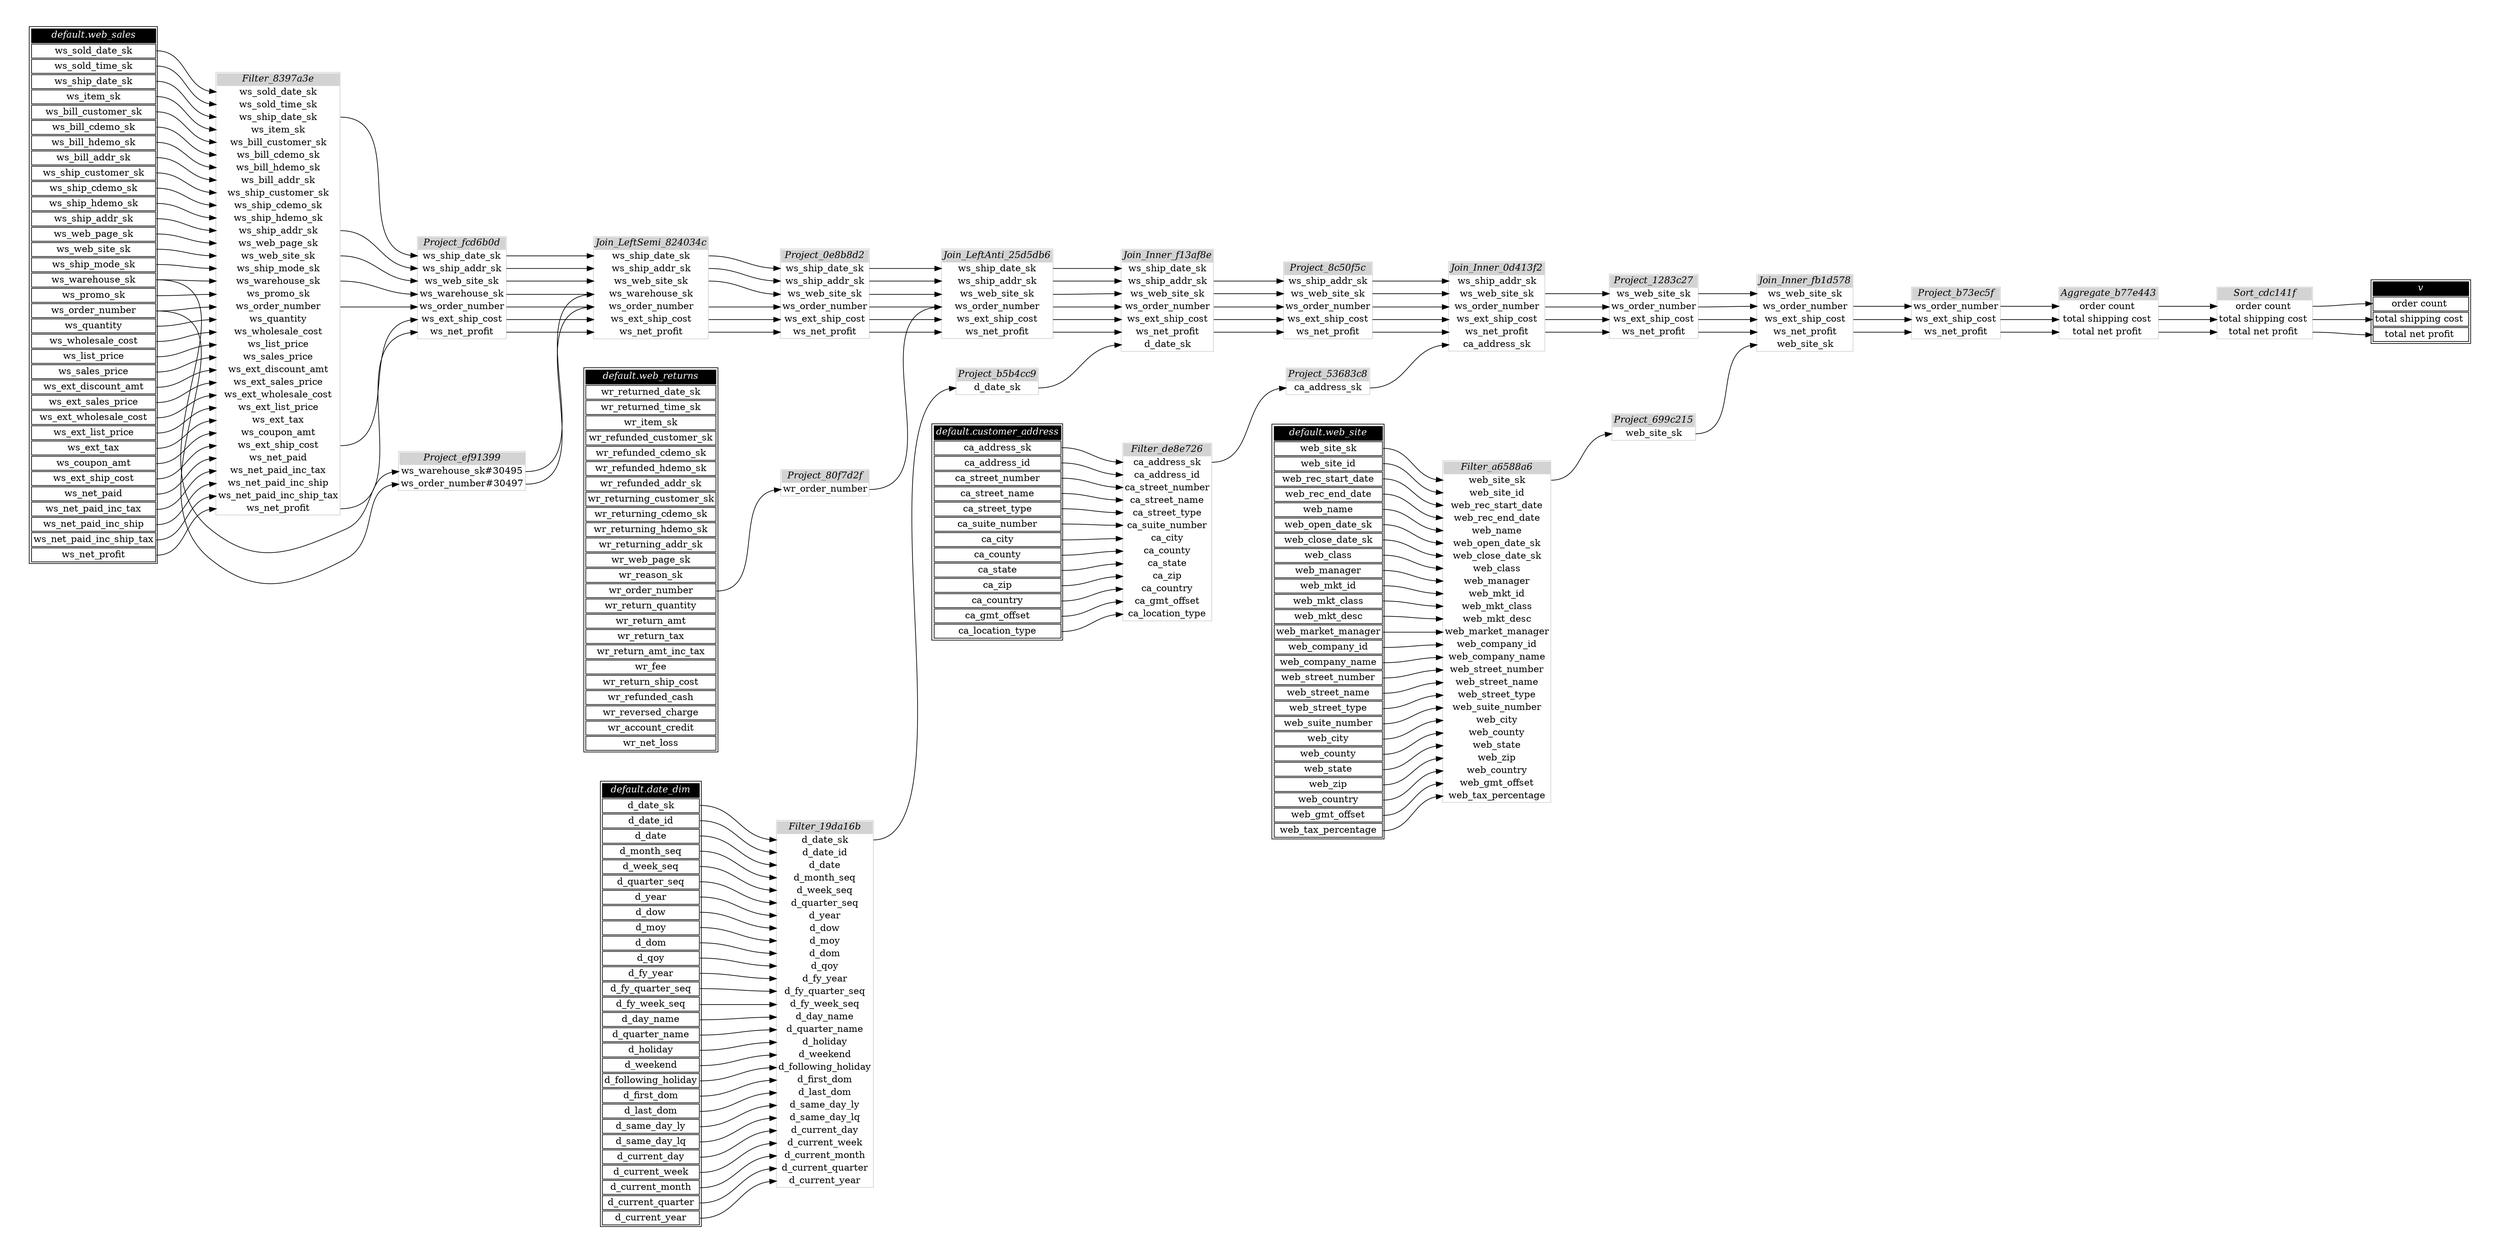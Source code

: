 // Automatically generated by TPCDSFlowTestSuite


digraph {
  graph [pad="0.5" nodesep="0.5" ranksep="1" fontname="Helvetica" rankdir=LR];
  node [shape=plaintext]

  
"Aggregate_b77e443" [label=<
<table color="lightgray" border="1" cellborder="0" cellspacing="0">
  <tr><td bgcolor="lightgray" port="nodeName"><i>Aggregate_b77e443</i></td></tr>
  <tr><td port="0">order count </td></tr>
<tr><td port="1">total shipping cost </td></tr>
<tr><td port="2">total net profit </td></tr>
</table>>];
     

"Filter_19da16b" [label=<
<table color="lightgray" border="1" cellborder="0" cellspacing="0">
  <tr><td bgcolor="lightgray" port="nodeName"><i>Filter_19da16b</i></td></tr>
  <tr><td port="0">d_date_sk</td></tr>
<tr><td port="1">d_date_id</td></tr>
<tr><td port="2">d_date</td></tr>
<tr><td port="3">d_month_seq</td></tr>
<tr><td port="4">d_week_seq</td></tr>
<tr><td port="5">d_quarter_seq</td></tr>
<tr><td port="6">d_year</td></tr>
<tr><td port="7">d_dow</td></tr>
<tr><td port="8">d_moy</td></tr>
<tr><td port="9">d_dom</td></tr>
<tr><td port="10">d_qoy</td></tr>
<tr><td port="11">d_fy_year</td></tr>
<tr><td port="12">d_fy_quarter_seq</td></tr>
<tr><td port="13">d_fy_week_seq</td></tr>
<tr><td port="14">d_day_name</td></tr>
<tr><td port="15">d_quarter_name</td></tr>
<tr><td port="16">d_holiday</td></tr>
<tr><td port="17">d_weekend</td></tr>
<tr><td port="18">d_following_holiday</td></tr>
<tr><td port="19">d_first_dom</td></tr>
<tr><td port="20">d_last_dom</td></tr>
<tr><td port="21">d_same_day_ly</td></tr>
<tr><td port="22">d_same_day_lq</td></tr>
<tr><td port="23">d_current_day</td></tr>
<tr><td port="24">d_current_week</td></tr>
<tr><td port="25">d_current_month</td></tr>
<tr><td port="26">d_current_quarter</td></tr>
<tr><td port="27">d_current_year</td></tr>
</table>>];
     

"Filter_8397a3e" [label=<
<table color="lightgray" border="1" cellborder="0" cellspacing="0">
  <tr><td bgcolor="lightgray" port="nodeName"><i>Filter_8397a3e</i></td></tr>
  <tr><td port="0">ws_sold_date_sk</td></tr>
<tr><td port="1">ws_sold_time_sk</td></tr>
<tr><td port="2">ws_ship_date_sk</td></tr>
<tr><td port="3">ws_item_sk</td></tr>
<tr><td port="4">ws_bill_customer_sk</td></tr>
<tr><td port="5">ws_bill_cdemo_sk</td></tr>
<tr><td port="6">ws_bill_hdemo_sk</td></tr>
<tr><td port="7">ws_bill_addr_sk</td></tr>
<tr><td port="8">ws_ship_customer_sk</td></tr>
<tr><td port="9">ws_ship_cdemo_sk</td></tr>
<tr><td port="10">ws_ship_hdemo_sk</td></tr>
<tr><td port="11">ws_ship_addr_sk</td></tr>
<tr><td port="12">ws_web_page_sk</td></tr>
<tr><td port="13">ws_web_site_sk</td></tr>
<tr><td port="14">ws_ship_mode_sk</td></tr>
<tr><td port="15">ws_warehouse_sk</td></tr>
<tr><td port="16">ws_promo_sk</td></tr>
<tr><td port="17">ws_order_number</td></tr>
<tr><td port="18">ws_quantity</td></tr>
<tr><td port="19">ws_wholesale_cost</td></tr>
<tr><td port="20">ws_list_price</td></tr>
<tr><td port="21">ws_sales_price</td></tr>
<tr><td port="22">ws_ext_discount_amt</td></tr>
<tr><td port="23">ws_ext_sales_price</td></tr>
<tr><td port="24">ws_ext_wholesale_cost</td></tr>
<tr><td port="25">ws_ext_list_price</td></tr>
<tr><td port="26">ws_ext_tax</td></tr>
<tr><td port="27">ws_coupon_amt</td></tr>
<tr><td port="28">ws_ext_ship_cost</td></tr>
<tr><td port="29">ws_net_paid</td></tr>
<tr><td port="30">ws_net_paid_inc_tax</td></tr>
<tr><td port="31">ws_net_paid_inc_ship</td></tr>
<tr><td port="32">ws_net_paid_inc_ship_tax</td></tr>
<tr><td port="33">ws_net_profit</td></tr>
</table>>];
     

"Filter_a6588a6" [label=<
<table color="lightgray" border="1" cellborder="0" cellspacing="0">
  <tr><td bgcolor="lightgray" port="nodeName"><i>Filter_a6588a6</i></td></tr>
  <tr><td port="0">web_site_sk</td></tr>
<tr><td port="1">web_site_id</td></tr>
<tr><td port="2">web_rec_start_date</td></tr>
<tr><td port="3">web_rec_end_date</td></tr>
<tr><td port="4">web_name</td></tr>
<tr><td port="5">web_open_date_sk</td></tr>
<tr><td port="6">web_close_date_sk</td></tr>
<tr><td port="7">web_class</td></tr>
<tr><td port="8">web_manager</td></tr>
<tr><td port="9">web_mkt_id</td></tr>
<tr><td port="10">web_mkt_class</td></tr>
<tr><td port="11">web_mkt_desc</td></tr>
<tr><td port="12">web_market_manager</td></tr>
<tr><td port="13">web_company_id</td></tr>
<tr><td port="14">web_company_name</td></tr>
<tr><td port="15">web_street_number</td></tr>
<tr><td port="16">web_street_name</td></tr>
<tr><td port="17">web_street_type</td></tr>
<tr><td port="18">web_suite_number</td></tr>
<tr><td port="19">web_city</td></tr>
<tr><td port="20">web_county</td></tr>
<tr><td port="21">web_state</td></tr>
<tr><td port="22">web_zip</td></tr>
<tr><td port="23">web_country</td></tr>
<tr><td port="24">web_gmt_offset</td></tr>
<tr><td port="25">web_tax_percentage</td></tr>
</table>>];
     

"Filter_de8e726" [label=<
<table color="lightgray" border="1" cellborder="0" cellspacing="0">
  <tr><td bgcolor="lightgray" port="nodeName"><i>Filter_de8e726</i></td></tr>
  <tr><td port="0">ca_address_sk</td></tr>
<tr><td port="1">ca_address_id</td></tr>
<tr><td port="2">ca_street_number</td></tr>
<tr><td port="3">ca_street_name</td></tr>
<tr><td port="4">ca_street_type</td></tr>
<tr><td port="5">ca_suite_number</td></tr>
<tr><td port="6">ca_city</td></tr>
<tr><td port="7">ca_county</td></tr>
<tr><td port="8">ca_state</td></tr>
<tr><td port="9">ca_zip</td></tr>
<tr><td port="10">ca_country</td></tr>
<tr><td port="11">ca_gmt_offset</td></tr>
<tr><td port="12">ca_location_type</td></tr>
</table>>];
     

"Join_Inner_0d413f2" [label=<
<table color="lightgray" border="1" cellborder="0" cellspacing="0">
  <tr><td bgcolor="lightgray" port="nodeName"><i>Join_Inner_0d413f2</i></td></tr>
  <tr><td port="0">ws_ship_addr_sk</td></tr>
<tr><td port="1">ws_web_site_sk</td></tr>
<tr><td port="2">ws_order_number</td></tr>
<tr><td port="3">ws_ext_ship_cost</td></tr>
<tr><td port="4">ws_net_profit</td></tr>
<tr><td port="5">ca_address_sk</td></tr>
</table>>];
     

"Join_Inner_f13af8e" [label=<
<table color="lightgray" border="1" cellborder="0" cellspacing="0">
  <tr><td bgcolor="lightgray" port="nodeName"><i>Join_Inner_f13af8e</i></td></tr>
  <tr><td port="0">ws_ship_date_sk</td></tr>
<tr><td port="1">ws_ship_addr_sk</td></tr>
<tr><td port="2">ws_web_site_sk</td></tr>
<tr><td port="3">ws_order_number</td></tr>
<tr><td port="4">ws_ext_ship_cost</td></tr>
<tr><td port="5">ws_net_profit</td></tr>
<tr><td port="6">d_date_sk</td></tr>
</table>>];
     

"Join_Inner_fb1d578" [label=<
<table color="lightgray" border="1" cellborder="0" cellspacing="0">
  <tr><td bgcolor="lightgray" port="nodeName"><i>Join_Inner_fb1d578</i></td></tr>
  <tr><td port="0">ws_web_site_sk</td></tr>
<tr><td port="1">ws_order_number</td></tr>
<tr><td port="2">ws_ext_ship_cost</td></tr>
<tr><td port="3">ws_net_profit</td></tr>
<tr><td port="4">web_site_sk</td></tr>
</table>>];
     

"Join_LeftAnti_25d5db6" [label=<
<table color="lightgray" border="1" cellborder="0" cellspacing="0">
  <tr><td bgcolor="lightgray" port="nodeName"><i>Join_LeftAnti_25d5db6</i></td></tr>
  <tr><td port="0">ws_ship_date_sk</td></tr>
<tr><td port="1">ws_ship_addr_sk</td></tr>
<tr><td port="2">ws_web_site_sk</td></tr>
<tr><td port="3">ws_order_number</td></tr>
<tr><td port="4">ws_ext_ship_cost</td></tr>
<tr><td port="5">ws_net_profit</td></tr>
</table>>];
     

"Join_LeftSemi_824034c" [label=<
<table color="lightgray" border="1" cellborder="0" cellspacing="0">
  <tr><td bgcolor="lightgray" port="nodeName"><i>Join_LeftSemi_824034c</i></td></tr>
  <tr><td port="0">ws_ship_date_sk</td></tr>
<tr><td port="1">ws_ship_addr_sk</td></tr>
<tr><td port="2">ws_web_site_sk</td></tr>
<tr><td port="3">ws_warehouse_sk</td></tr>
<tr><td port="4">ws_order_number</td></tr>
<tr><td port="5">ws_ext_ship_cost</td></tr>
<tr><td port="6">ws_net_profit</td></tr>
</table>>];
     

"Project_0e8b8d2" [label=<
<table color="lightgray" border="1" cellborder="0" cellspacing="0">
  <tr><td bgcolor="lightgray" port="nodeName"><i>Project_0e8b8d2</i></td></tr>
  <tr><td port="0">ws_ship_date_sk</td></tr>
<tr><td port="1">ws_ship_addr_sk</td></tr>
<tr><td port="2">ws_web_site_sk</td></tr>
<tr><td port="3">ws_order_number</td></tr>
<tr><td port="4">ws_ext_ship_cost</td></tr>
<tr><td port="5">ws_net_profit</td></tr>
</table>>];
     

"Project_1283c27" [label=<
<table color="lightgray" border="1" cellborder="0" cellspacing="0">
  <tr><td bgcolor="lightgray" port="nodeName"><i>Project_1283c27</i></td></tr>
  <tr><td port="0">ws_web_site_sk</td></tr>
<tr><td port="1">ws_order_number</td></tr>
<tr><td port="2">ws_ext_ship_cost</td></tr>
<tr><td port="3">ws_net_profit</td></tr>
</table>>];
     

"Project_53683c8" [label=<
<table color="lightgray" border="1" cellborder="0" cellspacing="0">
  <tr><td bgcolor="lightgray" port="nodeName"><i>Project_53683c8</i></td></tr>
  <tr><td port="0">ca_address_sk</td></tr>
</table>>];
     

"Project_699c215" [label=<
<table color="lightgray" border="1" cellborder="0" cellspacing="0">
  <tr><td bgcolor="lightgray" port="nodeName"><i>Project_699c215</i></td></tr>
  <tr><td port="0">web_site_sk</td></tr>
</table>>];
     

"Project_80f7d2f" [label=<
<table color="lightgray" border="1" cellborder="0" cellspacing="0">
  <tr><td bgcolor="lightgray" port="nodeName"><i>Project_80f7d2f</i></td></tr>
  <tr><td port="0">wr_order_number</td></tr>
</table>>];
     

"Project_8c50f5c" [label=<
<table color="lightgray" border="1" cellborder="0" cellspacing="0">
  <tr><td bgcolor="lightgray" port="nodeName"><i>Project_8c50f5c</i></td></tr>
  <tr><td port="0">ws_ship_addr_sk</td></tr>
<tr><td port="1">ws_web_site_sk</td></tr>
<tr><td port="2">ws_order_number</td></tr>
<tr><td port="3">ws_ext_ship_cost</td></tr>
<tr><td port="4">ws_net_profit</td></tr>
</table>>];
     

"Project_b5b4cc9" [label=<
<table color="lightgray" border="1" cellborder="0" cellspacing="0">
  <tr><td bgcolor="lightgray" port="nodeName"><i>Project_b5b4cc9</i></td></tr>
  <tr><td port="0">d_date_sk</td></tr>
</table>>];
     

"Project_b73ec5f" [label=<
<table color="lightgray" border="1" cellborder="0" cellspacing="0">
  <tr><td bgcolor="lightgray" port="nodeName"><i>Project_b73ec5f</i></td></tr>
  <tr><td port="0">ws_order_number</td></tr>
<tr><td port="1">ws_ext_ship_cost</td></tr>
<tr><td port="2">ws_net_profit</td></tr>
</table>>];
     

"Project_ef91399" [label=<
<table color="lightgray" border="1" cellborder="0" cellspacing="0">
  <tr><td bgcolor="lightgray" port="nodeName"><i>Project_ef91399</i></td></tr>
  <tr><td port="0">ws_warehouse_sk#30495</td></tr>
<tr><td port="1">ws_order_number#30497</td></tr>
</table>>];
     

"Project_fcd6b0d" [label=<
<table color="lightgray" border="1" cellborder="0" cellspacing="0">
  <tr><td bgcolor="lightgray" port="nodeName"><i>Project_fcd6b0d</i></td></tr>
  <tr><td port="0">ws_ship_date_sk</td></tr>
<tr><td port="1">ws_ship_addr_sk</td></tr>
<tr><td port="2">ws_web_site_sk</td></tr>
<tr><td port="3">ws_warehouse_sk</td></tr>
<tr><td port="4">ws_order_number</td></tr>
<tr><td port="5">ws_ext_ship_cost</td></tr>
<tr><td port="6">ws_net_profit</td></tr>
</table>>];
     

"Sort_cdc141f" [label=<
<table color="lightgray" border="1" cellborder="0" cellspacing="0">
  <tr><td bgcolor="lightgray" port="nodeName"><i>Sort_cdc141f</i></td></tr>
  <tr><td port="0">order count </td></tr>
<tr><td port="1">total shipping cost </td></tr>
<tr><td port="2">total net profit </td></tr>
</table>>];
     

"default.customer_address" [color="black" label=<
<table>
  <tr><td bgcolor="black" port="nodeName"><i><font color="white">default.customer_address</font></i></td></tr>
  <tr><td port="0">ca_address_sk</td></tr>
<tr><td port="1">ca_address_id</td></tr>
<tr><td port="2">ca_street_number</td></tr>
<tr><td port="3">ca_street_name</td></tr>
<tr><td port="4">ca_street_type</td></tr>
<tr><td port="5">ca_suite_number</td></tr>
<tr><td port="6">ca_city</td></tr>
<tr><td port="7">ca_county</td></tr>
<tr><td port="8">ca_state</td></tr>
<tr><td port="9">ca_zip</td></tr>
<tr><td port="10">ca_country</td></tr>
<tr><td port="11">ca_gmt_offset</td></tr>
<tr><td port="12">ca_location_type</td></tr>
</table>>];
     

"default.date_dim" [color="black" label=<
<table>
  <tr><td bgcolor="black" port="nodeName"><i><font color="white">default.date_dim</font></i></td></tr>
  <tr><td port="0">d_date_sk</td></tr>
<tr><td port="1">d_date_id</td></tr>
<tr><td port="2">d_date</td></tr>
<tr><td port="3">d_month_seq</td></tr>
<tr><td port="4">d_week_seq</td></tr>
<tr><td port="5">d_quarter_seq</td></tr>
<tr><td port="6">d_year</td></tr>
<tr><td port="7">d_dow</td></tr>
<tr><td port="8">d_moy</td></tr>
<tr><td port="9">d_dom</td></tr>
<tr><td port="10">d_qoy</td></tr>
<tr><td port="11">d_fy_year</td></tr>
<tr><td port="12">d_fy_quarter_seq</td></tr>
<tr><td port="13">d_fy_week_seq</td></tr>
<tr><td port="14">d_day_name</td></tr>
<tr><td port="15">d_quarter_name</td></tr>
<tr><td port="16">d_holiday</td></tr>
<tr><td port="17">d_weekend</td></tr>
<tr><td port="18">d_following_holiday</td></tr>
<tr><td port="19">d_first_dom</td></tr>
<tr><td port="20">d_last_dom</td></tr>
<tr><td port="21">d_same_day_ly</td></tr>
<tr><td port="22">d_same_day_lq</td></tr>
<tr><td port="23">d_current_day</td></tr>
<tr><td port="24">d_current_week</td></tr>
<tr><td port="25">d_current_month</td></tr>
<tr><td port="26">d_current_quarter</td></tr>
<tr><td port="27">d_current_year</td></tr>
</table>>];
     

"default.web_returns" [color="black" label=<
<table>
  <tr><td bgcolor="black" port="nodeName"><i><font color="white">default.web_returns</font></i></td></tr>
  <tr><td port="0">wr_returned_date_sk</td></tr>
<tr><td port="1">wr_returned_time_sk</td></tr>
<tr><td port="2">wr_item_sk</td></tr>
<tr><td port="3">wr_refunded_customer_sk</td></tr>
<tr><td port="4">wr_refunded_cdemo_sk</td></tr>
<tr><td port="5">wr_refunded_hdemo_sk</td></tr>
<tr><td port="6">wr_refunded_addr_sk</td></tr>
<tr><td port="7">wr_returning_customer_sk</td></tr>
<tr><td port="8">wr_returning_cdemo_sk</td></tr>
<tr><td port="9">wr_returning_hdemo_sk</td></tr>
<tr><td port="10">wr_returning_addr_sk</td></tr>
<tr><td port="11">wr_web_page_sk</td></tr>
<tr><td port="12">wr_reason_sk</td></tr>
<tr><td port="13">wr_order_number</td></tr>
<tr><td port="14">wr_return_quantity</td></tr>
<tr><td port="15">wr_return_amt</td></tr>
<tr><td port="16">wr_return_tax</td></tr>
<tr><td port="17">wr_return_amt_inc_tax</td></tr>
<tr><td port="18">wr_fee</td></tr>
<tr><td port="19">wr_return_ship_cost</td></tr>
<tr><td port="20">wr_refunded_cash</td></tr>
<tr><td port="21">wr_reversed_charge</td></tr>
<tr><td port="22">wr_account_credit</td></tr>
<tr><td port="23">wr_net_loss</td></tr>
</table>>];
     

"default.web_sales" [color="black" label=<
<table>
  <tr><td bgcolor="black" port="nodeName"><i><font color="white">default.web_sales</font></i></td></tr>
  <tr><td port="0">ws_sold_date_sk</td></tr>
<tr><td port="1">ws_sold_time_sk</td></tr>
<tr><td port="2">ws_ship_date_sk</td></tr>
<tr><td port="3">ws_item_sk</td></tr>
<tr><td port="4">ws_bill_customer_sk</td></tr>
<tr><td port="5">ws_bill_cdemo_sk</td></tr>
<tr><td port="6">ws_bill_hdemo_sk</td></tr>
<tr><td port="7">ws_bill_addr_sk</td></tr>
<tr><td port="8">ws_ship_customer_sk</td></tr>
<tr><td port="9">ws_ship_cdemo_sk</td></tr>
<tr><td port="10">ws_ship_hdemo_sk</td></tr>
<tr><td port="11">ws_ship_addr_sk</td></tr>
<tr><td port="12">ws_web_page_sk</td></tr>
<tr><td port="13">ws_web_site_sk</td></tr>
<tr><td port="14">ws_ship_mode_sk</td></tr>
<tr><td port="15">ws_warehouse_sk</td></tr>
<tr><td port="16">ws_promo_sk</td></tr>
<tr><td port="17">ws_order_number</td></tr>
<tr><td port="18">ws_quantity</td></tr>
<tr><td port="19">ws_wholesale_cost</td></tr>
<tr><td port="20">ws_list_price</td></tr>
<tr><td port="21">ws_sales_price</td></tr>
<tr><td port="22">ws_ext_discount_amt</td></tr>
<tr><td port="23">ws_ext_sales_price</td></tr>
<tr><td port="24">ws_ext_wholesale_cost</td></tr>
<tr><td port="25">ws_ext_list_price</td></tr>
<tr><td port="26">ws_ext_tax</td></tr>
<tr><td port="27">ws_coupon_amt</td></tr>
<tr><td port="28">ws_ext_ship_cost</td></tr>
<tr><td port="29">ws_net_paid</td></tr>
<tr><td port="30">ws_net_paid_inc_tax</td></tr>
<tr><td port="31">ws_net_paid_inc_ship</td></tr>
<tr><td port="32">ws_net_paid_inc_ship_tax</td></tr>
<tr><td port="33">ws_net_profit</td></tr>
</table>>];
     

"default.web_site" [color="black" label=<
<table>
  <tr><td bgcolor="black" port="nodeName"><i><font color="white">default.web_site</font></i></td></tr>
  <tr><td port="0">web_site_sk</td></tr>
<tr><td port="1">web_site_id</td></tr>
<tr><td port="2">web_rec_start_date</td></tr>
<tr><td port="3">web_rec_end_date</td></tr>
<tr><td port="4">web_name</td></tr>
<tr><td port="5">web_open_date_sk</td></tr>
<tr><td port="6">web_close_date_sk</td></tr>
<tr><td port="7">web_class</td></tr>
<tr><td port="8">web_manager</td></tr>
<tr><td port="9">web_mkt_id</td></tr>
<tr><td port="10">web_mkt_class</td></tr>
<tr><td port="11">web_mkt_desc</td></tr>
<tr><td port="12">web_market_manager</td></tr>
<tr><td port="13">web_company_id</td></tr>
<tr><td port="14">web_company_name</td></tr>
<tr><td port="15">web_street_number</td></tr>
<tr><td port="16">web_street_name</td></tr>
<tr><td port="17">web_street_type</td></tr>
<tr><td port="18">web_suite_number</td></tr>
<tr><td port="19">web_city</td></tr>
<tr><td port="20">web_county</td></tr>
<tr><td port="21">web_state</td></tr>
<tr><td port="22">web_zip</td></tr>
<tr><td port="23">web_country</td></tr>
<tr><td port="24">web_gmt_offset</td></tr>
<tr><td port="25">web_tax_percentage</td></tr>
</table>>];
     

"v" [color="black" label=<
<table>
  <tr><td bgcolor="black" port="nodeName"><i><font color="white">v</font></i></td></tr>
  <tr><td port="0">order count </td></tr>
<tr><td port="1">total shipping cost </td></tr>
<tr><td port="2">total net profit </td></tr>
</table>>];
     
  "Aggregate_b77e443":0 -> "Sort_cdc141f":0;
"Aggregate_b77e443":1 -> "Sort_cdc141f":1;
"Aggregate_b77e443":2 -> "Sort_cdc141f":2;
"Filter_19da16b":0 -> "Project_b5b4cc9":0;
"Filter_8397a3e":11 -> "Project_fcd6b0d":1;
"Filter_8397a3e":13 -> "Project_fcd6b0d":2;
"Filter_8397a3e":15 -> "Project_fcd6b0d":3;
"Filter_8397a3e":17 -> "Project_fcd6b0d":4;
"Filter_8397a3e":2 -> "Project_fcd6b0d":0;
"Filter_8397a3e":28 -> "Project_fcd6b0d":5;
"Filter_8397a3e":33 -> "Project_fcd6b0d":6;
"Filter_a6588a6":0 -> "Project_699c215":0;
"Filter_de8e726":0 -> "Project_53683c8":0;
"Join_Inner_0d413f2":1 -> "Project_1283c27":0;
"Join_Inner_0d413f2":2 -> "Project_1283c27":1;
"Join_Inner_0d413f2":3 -> "Project_1283c27":2;
"Join_Inner_0d413f2":4 -> "Project_1283c27":3;
"Join_Inner_f13af8e":1 -> "Project_8c50f5c":0;
"Join_Inner_f13af8e":2 -> "Project_8c50f5c":1;
"Join_Inner_f13af8e":3 -> "Project_8c50f5c":2;
"Join_Inner_f13af8e":4 -> "Project_8c50f5c":3;
"Join_Inner_f13af8e":5 -> "Project_8c50f5c":4;
"Join_Inner_fb1d578":1 -> "Project_b73ec5f":0;
"Join_Inner_fb1d578":2 -> "Project_b73ec5f":1;
"Join_Inner_fb1d578":3 -> "Project_b73ec5f":2;
"Join_LeftAnti_25d5db6":0 -> "Join_Inner_f13af8e":0;
"Join_LeftAnti_25d5db6":1 -> "Join_Inner_f13af8e":1;
"Join_LeftAnti_25d5db6":2 -> "Join_Inner_f13af8e":2;
"Join_LeftAnti_25d5db6":3 -> "Join_Inner_f13af8e":3;
"Join_LeftAnti_25d5db6":4 -> "Join_Inner_f13af8e":4;
"Join_LeftAnti_25d5db6":5 -> "Join_Inner_f13af8e":5;
"Join_LeftSemi_824034c":0 -> "Project_0e8b8d2":0;
"Join_LeftSemi_824034c":1 -> "Project_0e8b8d2":1;
"Join_LeftSemi_824034c":2 -> "Project_0e8b8d2":2;
"Join_LeftSemi_824034c":4 -> "Project_0e8b8d2":3;
"Join_LeftSemi_824034c":5 -> "Project_0e8b8d2":4;
"Join_LeftSemi_824034c":6 -> "Project_0e8b8d2":5;
"Project_0e8b8d2":0 -> "Join_LeftAnti_25d5db6":0;
"Project_0e8b8d2":1 -> "Join_LeftAnti_25d5db6":1;
"Project_0e8b8d2":2 -> "Join_LeftAnti_25d5db6":2;
"Project_0e8b8d2":3 -> "Join_LeftAnti_25d5db6":3;
"Project_0e8b8d2":4 -> "Join_LeftAnti_25d5db6":4;
"Project_0e8b8d2":5 -> "Join_LeftAnti_25d5db6":5;
"Project_1283c27":0 -> "Join_Inner_fb1d578":0;
"Project_1283c27":1 -> "Join_Inner_fb1d578":1;
"Project_1283c27":2 -> "Join_Inner_fb1d578":2;
"Project_1283c27":3 -> "Join_Inner_fb1d578":3;
"Project_53683c8":0 -> "Join_Inner_0d413f2":5;
"Project_699c215":0 -> "Join_Inner_fb1d578":4;
"Project_80f7d2f":0 -> "Join_LeftAnti_25d5db6":3;
"Project_8c50f5c":0 -> "Join_Inner_0d413f2":0;
"Project_8c50f5c":1 -> "Join_Inner_0d413f2":1;
"Project_8c50f5c":2 -> "Join_Inner_0d413f2":2;
"Project_8c50f5c":3 -> "Join_Inner_0d413f2":3;
"Project_8c50f5c":4 -> "Join_Inner_0d413f2":4;
"Project_b5b4cc9":0 -> "Join_Inner_f13af8e":6;
"Project_b73ec5f":0 -> "Aggregate_b77e443":0;
"Project_b73ec5f":1 -> "Aggregate_b77e443":1;
"Project_b73ec5f":2 -> "Aggregate_b77e443":2;
"Project_ef91399":0 -> "Join_LeftSemi_824034c":3;
"Project_ef91399":1 -> "Join_LeftSemi_824034c":4;
"Project_fcd6b0d":0 -> "Join_LeftSemi_824034c":0;
"Project_fcd6b0d":1 -> "Join_LeftSemi_824034c":1;
"Project_fcd6b0d":2 -> "Join_LeftSemi_824034c":2;
"Project_fcd6b0d":3 -> "Join_LeftSemi_824034c":3;
"Project_fcd6b0d":4 -> "Join_LeftSemi_824034c":4;
"Project_fcd6b0d":5 -> "Join_LeftSemi_824034c":5;
"Project_fcd6b0d":6 -> "Join_LeftSemi_824034c":6;
"Sort_cdc141f":0 -> "v":0;
"Sort_cdc141f":1 -> "v":1;
"Sort_cdc141f":2 -> "v":2;
"default.customer_address":0 -> "Filter_de8e726":0;
"default.customer_address":1 -> "Filter_de8e726":1;
"default.customer_address":10 -> "Filter_de8e726":10;
"default.customer_address":11 -> "Filter_de8e726":11;
"default.customer_address":12 -> "Filter_de8e726":12;
"default.customer_address":2 -> "Filter_de8e726":2;
"default.customer_address":3 -> "Filter_de8e726":3;
"default.customer_address":4 -> "Filter_de8e726":4;
"default.customer_address":5 -> "Filter_de8e726":5;
"default.customer_address":6 -> "Filter_de8e726":6;
"default.customer_address":7 -> "Filter_de8e726":7;
"default.customer_address":8 -> "Filter_de8e726":8;
"default.customer_address":9 -> "Filter_de8e726":9;
"default.date_dim":0 -> "Filter_19da16b":0;
"default.date_dim":1 -> "Filter_19da16b":1;
"default.date_dim":10 -> "Filter_19da16b":10;
"default.date_dim":11 -> "Filter_19da16b":11;
"default.date_dim":12 -> "Filter_19da16b":12;
"default.date_dim":13 -> "Filter_19da16b":13;
"default.date_dim":14 -> "Filter_19da16b":14;
"default.date_dim":15 -> "Filter_19da16b":15;
"default.date_dim":16 -> "Filter_19da16b":16;
"default.date_dim":17 -> "Filter_19da16b":17;
"default.date_dim":18 -> "Filter_19da16b":18;
"default.date_dim":19 -> "Filter_19da16b":19;
"default.date_dim":2 -> "Filter_19da16b":2;
"default.date_dim":20 -> "Filter_19da16b":20;
"default.date_dim":21 -> "Filter_19da16b":21;
"default.date_dim":22 -> "Filter_19da16b":22;
"default.date_dim":23 -> "Filter_19da16b":23;
"default.date_dim":24 -> "Filter_19da16b":24;
"default.date_dim":25 -> "Filter_19da16b":25;
"default.date_dim":26 -> "Filter_19da16b":26;
"default.date_dim":27 -> "Filter_19da16b":27;
"default.date_dim":3 -> "Filter_19da16b":3;
"default.date_dim":4 -> "Filter_19da16b":4;
"default.date_dim":5 -> "Filter_19da16b":5;
"default.date_dim":6 -> "Filter_19da16b":6;
"default.date_dim":7 -> "Filter_19da16b":7;
"default.date_dim":8 -> "Filter_19da16b":8;
"default.date_dim":9 -> "Filter_19da16b":9;
"default.web_returns":13 -> "Project_80f7d2f":0;
"default.web_sales":0 -> "Filter_8397a3e":0;
"default.web_sales":1 -> "Filter_8397a3e":1;
"default.web_sales":10 -> "Filter_8397a3e":10;
"default.web_sales":11 -> "Filter_8397a3e":11;
"default.web_sales":12 -> "Filter_8397a3e":12;
"default.web_sales":13 -> "Filter_8397a3e":13;
"default.web_sales":14 -> "Filter_8397a3e":14;
"default.web_sales":15 -> "Filter_8397a3e":15;
"default.web_sales":15 -> "Project_ef91399":0;
"default.web_sales":16 -> "Filter_8397a3e":16;
"default.web_sales":17 -> "Filter_8397a3e":17;
"default.web_sales":17 -> "Project_ef91399":1;
"default.web_sales":18 -> "Filter_8397a3e":18;
"default.web_sales":19 -> "Filter_8397a3e":19;
"default.web_sales":2 -> "Filter_8397a3e":2;
"default.web_sales":20 -> "Filter_8397a3e":20;
"default.web_sales":21 -> "Filter_8397a3e":21;
"default.web_sales":22 -> "Filter_8397a3e":22;
"default.web_sales":23 -> "Filter_8397a3e":23;
"default.web_sales":24 -> "Filter_8397a3e":24;
"default.web_sales":25 -> "Filter_8397a3e":25;
"default.web_sales":26 -> "Filter_8397a3e":26;
"default.web_sales":27 -> "Filter_8397a3e":27;
"default.web_sales":28 -> "Filter_8397a3e":28;
"default.web_sales":29 -> "Filter_8397a3e":29;
"default.web_sales":3 -> "Filter_8397a3e":3;
"default.web_sales":30 -> "Filter_8397a3e":30;
"default.web_sales":31 -> "Filter_8397a3e":31;
"default.web_sales":32 -> "Filter_8397a3e":32;
"default.web_sales":33 -> "Filter_8397a3e":33;
"default.web_sales":4 -> "Filter_8397a3e":4;
"default.web_sales":5 -> "Filter_8397a3e":5;
"default.web_sales":6 -> "Filter_8397a3e":6;
"default.web_sales":7 -> "Filter_8397a3e":7;
"default.web_sales":8 -> "Filter_8397a3e":8;
"default.web_sales":9 -> "Filter_8397a3e":9;
"default.web_site":0 -> "Filter_a6588a6":0;
"default.web_site":1 -> "Filter_a6588a6":1;
"default.web_site":10 -> "Filter_a6588a6":10;
"default.web_site":11 -> "Filter_a6588a6":11;
"default.web_site":12 -> "Filter_a6588a6":12;
"default.web_site":13 -> "Filter_a6588a6":13;
"default.web_site":14 -> "Filter_a6588a6":14;
"default.web_site":15 -> "Filter_a6588a6":15;
"default.web_site":16 -> "Filter_a6588a6":16;
"default.web_site":17 -> "Filter_a6588a6":17;
"default.web_site":18 -> "Filter_a6588a6":18;
"default.web_site":19 -> "Filter_a6588a6":19;
"default.web_site":2 -> "Filter_a6588a6":2;
"default.web_site":20 -> "Filter_a6588a6":20;
"default.web_site":21 -> "Filter_a6588a6":21;
"default.web_site":22 -> "Filter_a6588a6":22;
"default.web_site":23 -> "Filter_a6588a6":23;
"default.web_site":24 -> "Filter_a6588a6":24;
"default.web_site":25 -> "Filter_a6588a6":25;
"default.web_site":3 -> "Filter_a6588a6":3;
"default.web_site":4 -> "Filter_a6588a6":4;
"default.web_site":5 -> "Filter_a6588a6":5;
"default.web_site":6 -> "Filter_a6588a6":6;
"default.web_site":7 -> "Filter_a6588a6":7;
"default.web_site":8 -> "Filter_a6588a6":8;
"default.web_site":9 -> "Filter_a6588a6":9;
}
       